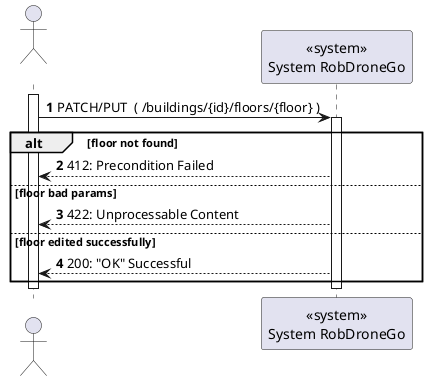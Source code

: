 @startuml
autonumber

actor " " as actor
participant "<<system>>\nSystem RobDroneGo" as sys

activate actor
    actor -> sys: PATCH/PUT  ( /buildings/{id}/floors/{floor} )
    activate sys

    alt  floor not found
    sys --> actor : 412: Precondition Failed
        else floor bad params
        sys --> actor : 422: Unprocessable Content
    else floor edited successfully
        sys --> actor : 200: "OK" Successful
    end

    deactivate sys
deactivate actor

@enduml
